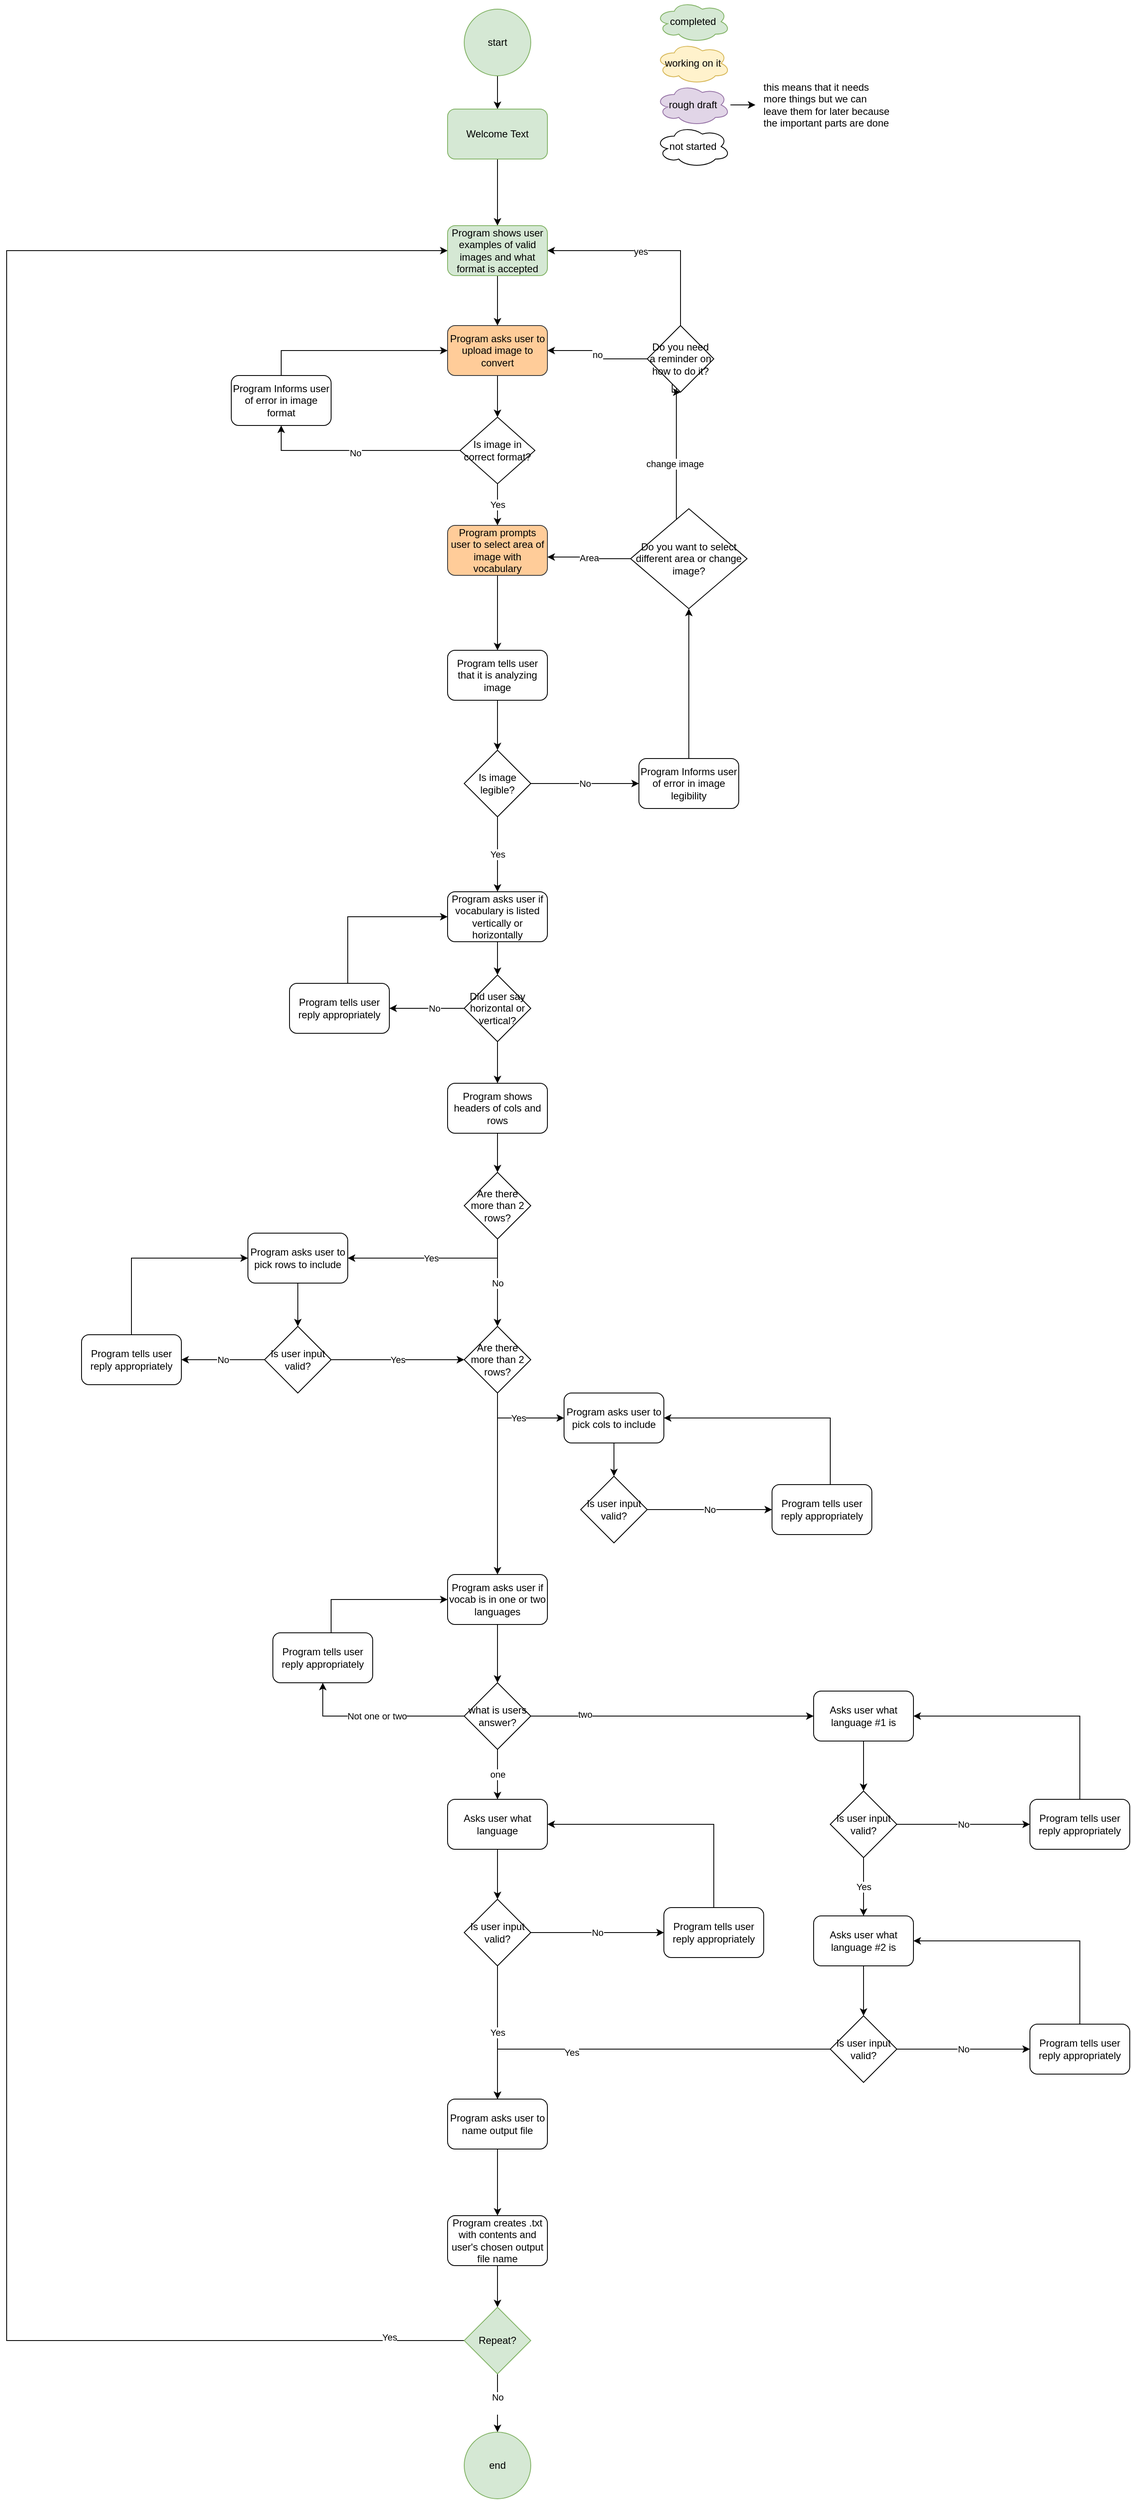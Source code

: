 <mxfile version="15.9.1" type="github">
  <diagram id="_37h1flMU-dZSMcLrL18" name="Page-1">
    <mxGraphModel dx="734" dy="1784" grid="1" gridSize="10" guides="1" tooltips="1" connect="1" arrows="1" fold="1" page="1" pageScale="1" pageWidth="850" pageHeight="1100" math="0" shadow="0">
      <root>
        <mxCell id="0" />
        <mxCell id="1" parent="0" />
        <mxCell id="EfqrjUmPXuVLgtNHu1Gg-5" style="edgeStyle=orthogonalEdgeStyle;rounded=0;orthogonalLoop=1;jettySize=auto;html=1;" parent="1" source="AcAOfwUoswfajYFOXejZ-1" target="EfqrjUmPXuVLgtNHu1Gg-1" edge="1">
          <mxGeometry relative="1" as="geometry" />
        </mxCell>
        <mxCell id="AcAOfwUoswfajYFOXejZ-1" value="start" style="ellipse;whiteSpace=wrap;html=1;aspect=fixed;fillColor=#d5e8d4;strokeColor=#82b366;" parent="1" vertex="1">
          <mxGeometry x="760" y="-1000" width="80" height="80" as="geometry" />
        </mxCell>
        <mxCell id="EfqrjUmPXuVLgtNHu1Gg-25" style="edgeStyle=orthogonalEdgeStyle;rounded=0;orthogonalLoop=1;jettySize=auto;html=1;" parent="1" source="EfqrjUmPXuVLgtNHu1Gg-1" target="EfqrjUmPXuVLgtNHu1Gg-24" edge="1">
          <mxGeometry relative="1" as="geometry" />
        </mxCell>
        <mxCell id="EfqrjUmPXuVLgtNHu1Gg-1" value="Welcome Text" style="rounded=1;whiteSpace=wrap;html=1;fillColor=#d5e8d4;strokeColor=#82b366;" parent="1" vertex="1">
          <mxGeometry x="740" y="-880" width="120" height="60" as="geometry" />
        </mxCell>
        <mxCell id="EfqrjUmPXuVLgtNHu1Gg-7" style="edgeStyle=orthogonalEdgeStyle;rounded=0;orthogonalLoop=1;jettySize=auto;html=1;" parent="1" source="EfqrjUmPXuVLgtNHu1Gg-2" target="EfqrjUmPXuVLgtNHu1Gg-4" edge="1">
          <mxGeometry relative="1" as="geometry" />
        </mxCell>
        <mxCell id="EfqrjUmPXuVLgtNHu1Gg-2" value="Program asks user to upload image to convert" style="rounded=1;whiteSpace=wrap;html=1;fillColor=#ffcc99;strokeColor=#36393d;" parent="1" vertex="1">
          <mxGeometry x="740" y="-620" width="120" height="60" as="geometry" />
        </mxCell>
        <mxCell id="EfqrjUmPXuVLgtNHu1Gg-10" style="edgeStyle=orthogonalEdgeStyle;rounded=0;orthogonalLoop=1;jettySize=auto;html=1;entryX=0.5;entryY=1;entryDx=0;entryDy=0;" parent="1" source="EfqrjUmPXuVLgtNHu1Gg-4" target="EfqrjUmPXuVLgtNHu1Gg-9" edge="1">
          <mxGeometry relative="1" as="geometry" />
        </mxCell>
        <mxCell id="EfqrjUmPXuVLgtNHu1Gg-12" value="&lt;div&gt;No&lt;/div&gt;" style="edgeLabel;html=1;align=center;verticalAlign=middle;resizable=0;points=[];" parent="EfqrjUmPXuVLgtNHu1Gg-10" vertex="1" connectable="0">
          <mxGeometry x="0.033" y="3" relative="1" as="geometry">
            <mxPoint as="offset" />
          </mxGeometry>
        </mxCell>
        <mxCell id="EfqrjUmPXuVLgtNHu1Gg-36" value="Yes" style="edgeStyle=orthogonalEdgeStyle;rounded=0;orthogonalLoop=1;jettySize=auto;html=1;entryX=0.5;entryY=0;entryDx=0;entryDy=0;" parent="1" source="EfqrjUmPXuVLgtNHu1Gg-4" target="EfqrjUmPXuVLgtNHu1Gg-35" edge="1">
          <mxGeometry relative="1" as="geometry" />
        </mxCell>
        <mxCell id="EfqrjUmPXuVLgtNHu1Gg-4" value="Is image in correct format?" style="rhombus;whiteSpace=wrap;html=1;" parent="1" vertex="1">
          <mxGeometry x="755" y="-510" width="90" height="80" as="geometry" />
        </mxCell>
        <mxCell id="EfqrjUmPXuVLgtNHu1Gg-11" style="edgeStyle=orthogonalEdgeStyle;rounded=0;orthogonalLoop=1;jettySize=auto;html=1;" parent="1" source="EfqrjUmPXuVLgtNHu1Gg-9" target="EfqrjUmPXuVLgtNHu1Gg-2" edge="1">
          <mxGeometry relative="1" as="geometry">
            <Array as="points">
              <mxPoint x="540" y="-590" />
            </Array>
          </mxGeometry>
        </mxCell>
        <mxCell id="EfqrjUmPXuVLgtNHu1Gg-9" value="Program Informs user of error in image format" style="rounded=1;whiteSpace=wrap;html=1;" parent="1" vertex="1">
          <mxGeometry x="480" y="-560" width="120" height="60" as="geometry" />
        </mxCell>
        <mxCell id="EfqrjUmPXuVLgtNHu1Gg-17" style="edgeStyle=orthogonalEdgeStyle;rounded=0;orthogonalLoop=1;jettySize=auto;html=1;" parent="1" source="EfqrjUmPXuVLgtNHu1Gg-14" target="EfqrjUmPXuVLgtNHu1Gg-15" edge="1">
          <mxGeometry relative="1" as="geometry" />
        </mxCell>
        <mxCell id="EfqrjUmPXuVLgtNHu1Gg-14" value="Program tells user that it is analyzing image" style="rounded=1;whiteSpace=wrap;html=1;" parent="1" vertex="1">
          <mxGeometry x="740" y="-230" width="120" height="60" as="geometry" />
        </mxCell>
        <mxCell id="EfqrjUmPXuVLgtNHu1Gg-20" value="No" style="edgeStyle=orthogonalEdgeStyle;rounded=0;orthogonalLoop=1;jettySize=auto;html=1;entryX=0;entryY=0.5;entryDx=0;entryDy=0;" parent="1" source="EfqrjUmPXuVLgtNHu1Gg-15" target="EfqrjUmPXuVLgtNHu1Gg-19" edge="1">
          <mxGeometry relative="1" as="geometry" />
        </mxCell>
        <mxCell id="EfqrjUmPXuVLgtNHu1Gg-44" value="Yes" style="edgeStyle=orthogonalEdgeStyle;rounded=0;orthogonalLoop=1;jettySize=auto;html=1;" parent="1" source="EfqrjUmPXuVLgtNHu1Gg-15" target="EfqrjUmPXuVLgtNHu1Gg-22" edge="1">
          <mxGeometry relative="1" as="geometry" />
        </mxCell>
        <mxCell id="EfqrjUmPXuVLgtNHu1Gg-15" value="Is image legible?" style="rhombus;whiteSpace=wrap;html=1;" parent="1" vertex="1">
          <mxGeometry x="760" y="-110" width="80" height="80" as="geometry" />
        </mxCell>
        <mxCell id="EfqrjUmPXuVLgtNHu1Gg-41" style="edgeStyle=orthogonalEdgeStyle;rounded=0;orthogonalLoop=1;jettySize=auto;html=1;entryX=0.5;entryY=1;entryDx=0;entryDy=0;" parent="1" source="EfqrjUmPXuVLgtNHu1Gg-19" target="EfqrjUmPXuVLgtNHu1Gg-39" edge="1">
          <mxGeometry relative="1" as="geometry" />
        </mxCell>
        <mxCell id="EfqrjUmPXuVLgtNHu1Gg-19" value="Program Informs user of error in image legibility" style="rounded=1;whiteSpace=wrap;html=1;" parent="1" vertex="1">
          <mxGeometry x="970" y="-100" width="120" height="60" as="geometry" />
        </mxCell>
        <mxCell id="EfqrjUmPXuVLgtNHu1Gg-33" style="edgeStyle=orthogonalEdgeStyle;rounded=0;orthogonalLoop=1;jettySize=auto;html=1;" parent="1" source="EfqrjUmPXuVLgtNHu1Gg-22" target="EfqrjUmPXuVLgtNHu1Gg-27" edge="1">
          <mxGeometry relative="1" as="geometry" />
        </mxCell>
        <mxCell id="EfqrjUmPXuVLgtNHu1Gg-22" value="Program asks user if vocabulary is listed vertically or horizontally" style="rounded=1;whiteSpace=wrap;html=1;" parent="1" vertex="1">
          <mxGeometry x="740" y="60" width="120" height="60" as="geometry" />
        </mxCell>
        <mxCell id="EfqrjUmPXuVLgtNHu1Gg-26" style="edgeStyle=orthogonalEdgeStyle;rounded=0;orthogonalLoop=1;jettySize=auto;html=1;" parent="1" source="EfqrjUmPXuVLgtNHu1Gg-24" target="EfqrjUmPXuVLgtNHu1Gg-2" edge="1">
          <mxGeometry relative="1" as="geometry" />
        </mxCell>
        <mxCell id="EfqrjUmPXuVLgtNHu1Gg-24" value="Program shows user examples of valid images and what format is accepted" style="rounded=1;whiteSpace=wrap;html=1;fillColor=#d5e8d4;strokeColor=#82b366;" parent="1" vertex="1">
          <mxGeometry x="740" y="-740" width="120" height="60" as="geometry" />
        </mxCell>
        <mxCell id="EfqrjUmPXuVLgtNHu1Gg-30" style="edgeStyle=orthogonalEdgeStyle;rounded=0;orthogonalLoop=1;jettySize=auto;html=1;" parent="1" source="EfqrjUmPXuVLgtNHu1Gg-27" target="EfqrjUmPXuVLgtNHu1Gg-29" edge="1">
          <mxGeometry relative="1" as="geometry" />
        </mxCell>
        <mxCell id="EfqrjUmPXuVLgtNHu1Gg-31" value="No" style="edgeLabel;html=1;align=center;verticalAlign=middle;resizable=0;points=[];" parent="EfqrjUmPXuVLgtNHu1Gg-30" vertex="1" connectable="0">
          <mxGeometry x="-0.2" relative="1" as="geometry">
            <mxPoint as="offset" />
          </mxGeometry>
        </mxCell>
        <mxCell id="EfqrjUmPXuVLgtNHu1Gg-46" style="edgeStyle=orthogonalEdgeStyle;rounded=0;orthogonalLoop=1;jettySize=auto;html=1;" parent="1" source="EfqrjUmPXuVLgtNHu1Gg-27" target="EfqrjUmPXuVLgtNHu1Gg-45" edge="1">
          <mxGeometry relative="1" as="geometry" />
        </mxCell>
        <mxCell id="EfqrjUmPXuVLgtNHu1Gg-27" value="Did user say horizontal or vertical?" style="rhombus;whiteSpace=wrap;html=1;" parent="1" vertex="1">
          <mxGeometry x="760" y="160" width="80" height="80" as="geometry" />
        </mxCell>
        <mxCell id="EfqrjUmPXuVLgtNHu1Gg-32" style="edgeStyle=orthogonalEdgeStyle;rounded=0;orthogonalLoop=1;jettySize=auto;html=1;entryX=0;entryY=0.5;entryDx=0;entryDy=0;" parent="1" source="EfqrjUmPXuVLgtNHu1Gg-29" target="EfqrjUmPXuVLgtNHu1Gg-22" edge="1">
          <mxGeometry relative="1" as="geometry">
            <Array as="points">
              <mxPoint x="620" y="90" />
            </Array>
          </mxGeometry>
        </mxCell>
        <mxCell id="EfqrjUmPXuVLgtNHu1Gg-29" value="Program tells user reply appropriately" style="rounded=1;whiteSpace=wrap;html=1;" parent="1" vertex="1">
          <mxGeometry x="550" y="170" width="120" height="60" as="geometry" />
        </mxCell>
        <mxCell id="EfqrjUmPXuVLgtNHu1Gg-37" style="edgeStyle=orthogonalEdgeStyle;rounded=0;orthogonalLoop=1;jettySize=auto;html=1;" parent="1" source="EfqrjUmPXuVLgtNHu1Gg-35" target="EfqrjUmPXuVLgtNHu1Gg-14" edge="1">
          <mxGeometry relative="1" as="geometry" />
        </mxCell>
        <mxCell id="EfqrjUmPXuVLgtNHu1Gg-35" value="Program prompts user to select area of image with vocabulary" style="rounded=1;whiteSpace=wrap;html=1;fillColor=#ffcc99;strokeColor=#36393d;" parent="1" vertex="1">
          <mxGeometry x="740" y="-380" width="120" height="60" as="geometry" />
        </mxCell>
        <mxCell id="EfqrjUmPXuVLgtNHu1Gg-40" value="Area" style="edgeStyle=orthogonalEdgeStyle;rounded=0;orthogonalLoop=1;jettySize=auto;html=1;entryX=1;entryY=0.633;entryDx=0;entryDy=0;entryPerimeter=0;" parent="1" source="EfqrjUmPXuVLgtNHu1Gg-39" target="EfqrjUmPXuVLgtNHu1Gg-35" edge="1">
          <mxGeometry relative="1" as="geometry" />
        </mxCell>
        <mxCell id="EfqrjUmPXuVLgtNHu1Gg-42" style="edgeStyle=orthogonalEdgeStyle;rounded=0;orthogonalLoop=1;jettySize=auto;html=1;entryX=0.5;entryY=1;entryDx=0;entryDy=0;entryPerimeter=0;" parent="1" source="EfqrjUmPXuVLgtNHu1Gg-39" target="EgT-OWA5RfUNZRpTD45B-2" edge="1">
          <mxGeometry relative="1" as="geometry">
            <Array as="points">
              <mxPoint x="1015" y="-590" />
              <mxPoint x="1010" y="-590" />
            </Array>
            <mxPoint x="1015" y="-610" as="targetPoint" />
          </mxGeometry>
        </mxCell>
        <mxCell id="EfqrjUmPXuVLgtNHu1Gg-43" value="change image" style="edgeLabel;html=1;align=center;verticalAlign=middle;resizable=0;points=[];" parent="EfqrjUmPXuVLgtNHu1Gg-42" vertex="1" connectable="0">
          <mxGeometry x="0.113" y="2" relative="1" as="geometry">
            <mxPoint y="82" as="offset" />
          </mxGeometry>
        </mxCell>
        <mxCell id="EfqrjUmPXuVLgtNHu1Gg-39" value="Do you want to select different area or change image?" style="rhombus;whiteSpace=wrap;html=1;" parent="1" vertex="1">
          <mxGeometry x="960" y="-400" width="140" height="120" as="geometry" />
        </mxCell>
        <mxCell id="EfqrjUmPXuVLgtNHu1Gg-64" style="edgeStyle=orthogonalEdgeStyle;rounded=0;orthogonalLoop=1;jettySize=auto;html=1;" parent="1" source="EfqrjUmPXuVLgtNHu1Gg-45" target="EfqrjUmPXuVLgtNHu1Gg-62" edge="1">
          <mxGeometry relative="1" as="geometry" />
        </mxCell>
        <mxCell id="EfqrjUmPXuVLgtNHu1Gg-45" value="Program shows headers of cols and rows" style="rounded=1;whiteSpace=wrap;html=1;" parent="1" vertex="1">
          <mxGeometry x="740" y="290" width="120" height="60" as="geometry" />
        </mxCell>
        <mxCell id="EfqrjUmPXuVLgtNHu1Gg-58" style="edgeStyle=orthogonalEdgeStyle;rounded=0;orthogonalLoop=1;jettySize=auto;html=1;" parent="1" source="EfqrjUmPXuVLgtNHu1Gg-47" target="EfqrjUmPXuVLgtNHu1Gg-48" edge="1">
          <mxGeometry relative="1" as="geometry" />
        </mxCell>
        <mxCell id="EfqrjUmPXuVLgtNHu1Gg-47" value="Program asks user to pick rows to include" style="rounded=1;whiteSpace=wrap;html=1;" parent="1" vertex="1">
          <mxGeometry x="500" y="470" width="120" height="60" as="geometry" />
        </mxCell>
        <mxCell id="EfqrjUmPXuVLgtNHu1Gg-50" value="No" style="edgeStyle=orthogonalEdgeStyle;rounded=0;orthogonalLoop=1;jettySize=auto;html=1;" parent="1" source="EfqrjUmPXuVLgtNHu1Gg-48" target="EfqrjUmPXuVLgtNHu1Gg-49" edge="1">
          <mxGeometry relative="1" as="geometry" />
        </mxCell>
        <mxCell id="EfqrjUmPXuVLgtNHu1Gg-67" value="Yes" style="edgeStyle=orthogonalEdgeStyle;rounded=0;orthogonalLoop=1;jettySize=auto;html=1;entryX=0;entryY=0.5;entryDx=0;entryDy=0;" parent="1" source="EfqrjUmPXuVLgtNHu1Gg-48" target="EfqrjUmPXuVLgtNHu1Gg-66" edge="1">
          <mxGeometry relative="1" as="geometry">
            <mxPoint x="740" y="582.0" as="targetPoint" />
            <Array as="points">
              <mxPoint x="750" y="622" />
              <mxPoint x="750" y="622" />
            </Array>
          </mxGeometry>
        </mxCell>
        <mxCell id="EfqrjUmPXuVLgtNHu1Gg-48" value="Is user input valid?" style="rhombus;whiteSpace=wrap;html=1;" parent="1" vertex="1">
          <mxGeometry x="520" y="582" width="80" height="80" as="geometry" />
        </mxCell>
        <mxCell id="EfqrjUmPXuVLgtNHu1Gg-51" style="edgeStyle=orthogonalEdgeStyle;rounded=0;orthogonalLoop=1;jettySize=auto;html=1;entryX=0;entryY=0.5;entryDx=0;entryDy=0;" parent="1" source="EfqrjUmPXuVLgtNHu1Gg-49" target="EfqrjUmPXuVLgtNHu1Gg-47" edge="1">
          <mxGeometry relative="1" as="geometry">
            <Array as="points">
              <mxPoint x="360" y="500" />
            </Array>
          </mxGeometry>
        </mxCell>
        <mxCell id="EfqrjUmPXuVLgtNHu1Gg-49" value="Program tells user reply appropriately" style="rounded=1;whiteSpace=wrap;html=1;" parent="1" vertex="1">
          <mxGeometry x="300" y="592" width="120" height="60" as="geometry" />
        </mxCell>
        <mxCell id="EfqrjUmPXuVLgtNHu1Gg-61" style="edgeStyle=orthogonalEdgeStyle;rounded=0;orthogonalLoop=1;jettySize=auto;html=1;" parent="1" source="EfqrjUmPXuVLgtNHu1Gg-53" target="EfqrjUmPXuVLgtNHu1Gg-55" edge="1">
          <mxGeometry relative="1" as="geometry" />
        </mxCell>
        <mxCell id="EfqrjUmPXuVLgtNHu1Gg-53" value="Program asks user to pick cols to include" style="rounded=1;whiteSpace=wrap;html=1;" parent="1" vertex="1">
          <mxGeometry x="880" y="662" width="120" height="60" as="geometry" />
        </mxCell>
        <mxCell id="EfqrjUmPXuVLgtNHu1Gg-54" value="No" style="edgeStyle=orthogonalEdgeStyle;rounded=0;orthogonalLoop=1;jettySize=auto;html=1;" parent="1" source="EfqrjUmPXuVLgtNHu1Gg-55" target="EfqrjUmPXuVLgtNHu1Gg-57" edge="1">
          <mxGeometry relative="1" as="geometry" />
        </mxCell>
        <mxCell id="EfqrjUmPXuVLgtNHu1Gg-55" value="Is user input valid?" style="rhombus;whiteSpace=wrap;html=1;" parent="1" vertex="1">
          <mxGeometry x="900" y="762" width="80" height="80" as="geometry" />
        </mxCell>
        <mxCell id="EfqrjUmPXuVLgtNHu1Gg-69" style="edgeStyle=orthogonalEdgeStyle;rounded=0;orthogonalLoop=1;jettySize=auto;html=1;entryX=1;entryY=0.5;entryDx=0;entryDy=0;" parent="1" source="EfqrjUmPXuVLgtNHu1Gg-57" target="EfqrjUmPXuVLgtNHu1Gg-53" edge="1">
          <mxGeometry relative="1" as="geometry">
            <Array as="points">
              <mxPoint x="1200" y="692" />
            </Array>
          </mxGeometry>
        </mxCell>
        <mxCell id="EfqrjUmPXuVLgtNHu1Gg-57" value="Program tells user reply appropriately" style="rounded=1;whiteSpace=wrap;html=1;" parent="1" vertex="1">
          <mxGeometry x="1130" y="772" width="120" height="60" as="geometry" />
        </mxCell>
        <mxCell id="EfqrjUmPXuVLgtNHu1Gg-65" value="Yes" style="edgeStyle=orthogonalEdgeStyle;rounded=0;orthogonalLoop=1;jettySize=auto;html=1;entryX=1;entryY=0.5;entryDx=0;entryDy=0;" parent="1" target="EfqrjUmPXuVLgtNHu1Gg-47" edge="1">
          <mxGeometry relative="1" as="geometry">
            <mxPoint x="800" y="480" as="sourcePoint" />
            <Array as="points">
              <mxPoint x="800" y="500" />
            </Array>
          </mxGeometry>
        </mxCell>
        <mxCell id="EfqrjUmPXuVLgtNHu1Gg-68" value="No" style="edgeStyle=orthogonalEdgeStyle;rounded=0;orthogonalLoop=1;jettySize=auto;html=1;entryX=0.5;entryY=0;entryDx=0;entryDy=0;" parent="1" source="EfqrjUmPXuVLgtNHu1Gg-62" target="EfqrjUmPXuVLgtNHu1Gg-66" edge="1">
          <mxGeometry relative="1" as="geometry" />
        </mxCell>
        <mxCell id="EfqrjUmPXuVLgtNHu1Gg-62" value="Are there more than 2 rows?" style="rhombus;whiteSpace=wrap;html=1;" parent="1" vertex="1">
          <mxGeometry x="760" y="397" width="80" height="80" as="geometry" />
        </mxCell>
        <mxCell id="EfqrjUmPXuVLgtNHu1Gg-71" value="Yes" style="edgeStyle=orthogonalEdgeStyle;rounded=0;orthogonalLoop=1;jettySize=auto;html=1;entryX=0;entryY=0.5;entryDx=0;entryDy=0;" parent="1" source="EfqrjUmPXuVLgtNHu1Gg-66" target="EfqrjUmPXuVLgtNHu1Gg-53" edge="1">
          <mxGeometry relative="1" as="geometry">
            <Array as="points">
              <mxPoint x="800" y="692" />
            </Array>
          </mxGeometry>
        </mxCell>
        <mxCell id="EfqrjUmPXuVLgtNHu1Gg-73" style="edgeStyle=orthogonalEdgeStyle;rounded=0;orthogonalLoop=1;jettySize=auto;html=1;entryX=0.5;entryY=0;entryDx=0;entryDy=0;" parent="1" source="EfqrjUmPXuVLgtNHu1Gg-66" target="EfqrjUmPXuVLgtNHu1Gg-72" edge="1">
          <mxGeometry relative="1" as="geometry">
            <mxPoint x="820" y="860" as="targetPoint" />
          </mxGeometry>
        </mxCell>
        <mxCell id="EfqrjUmPXuVLgtNHu1Gg-66" value="Are there more than 2 rows?" style="rhombus;whiteSpace=wrap;html=1;" parent="1" vertex="1">
          <mxGeometry x="760" y="582" width="80" height="80" as="geometry" />
        </mxCell>
        <mxCell id="EfqrjUmPXuVLgtNHu1Gg-76" style="edgeStyle=orthogonalEdgeStyle;rounded=0;orthogonalLoop=1;jettySize=auto;html=1;" parent="1" source="EfqrjUmPXuVLgtNHu1Gg-72" target="EfqrjUmPXuVLgtNHu1Gg-75" edge="1">
          <mxGeometry relative="1" as="geometry" />
        </mxCell>
        <mxCell id="EfqrjUmPXuVLgtNHu1Gg-72" value="Program asks user if vocab is in one or two languages" style="rounded=1;whiteSpace=wrap;html=1;" parent="1" vertex="1">
          <mxGeometry x="740" y="880" width="120" height="60" as="geometry" />
        </mxCell>
        <mxCell id="EfqrjUmPXuVLgtNHu1Gg-77" value="Not one or two" style="edgeStyle=orthogonalEdgeStyle;rounded=0;orthogonalLoop=1;jettySize=auto;html=1;entryX=0.5;entryY=1;entryDx=0;entryDy=0;" parent="1" source="EfqrjUmPXuVLgtNHu1Gg-75" target="EfqrjUmPXuVLgtNHu1Gg-78" edge="1">
          <mxGeometry relative="1" as="geometry">
            <mxPoint x="580" y="1050" as="targetPoint" />
          </mxGeometry>
        </mxCell>
        <mxCell id="EfqrjUmPXuVLgtNHu1Gg-86" value="one" style="edgeStyle=orthogonalEdgeStyle;rounded=0;orthogonalLoop=1;jettySize=auto;html=1;" parent="1" source="EfqrjUmPXuVLgtNHu1Gg-75" target="EfqrjUmPXuVLgtNHu1Gg-80" edge="1">
          <mxGeometry relative="1" as="geometry" />
        </mxCell>
        <mxCell id="EfqrjUmPXuVLgtNHu1Gg-87" style="edgeStyle=orthogonalEdgeStyle;rounded=0;orthogonalLoop=1;jettySize=auto;html=1;entryX=0;entryY=0.5;entryDx=0;entryDy=0;" parent="1" source="EfqrjUmPXuVLgtNHu1Gg-75" target="EfqrjUmPXuVLgtNHu1Gg-89" edge="1">
          <mxGeometry relative="1" as="geometry">
            <mxPoint x="1150" y="1050" as="targetPoint" />
          </mxGeometry>
        </mxCell>
        <mxCell id="EfqrjUmPXuVLgtNHu1Gg-115" value="two" style="edgeLabel;html=1;align=center;verticalAlign=middle;resizable=0;points=[];" parent="EfqrjUmPXuVLgtNHu1Gg-87" vertex="1" connectable="0">
          <mxGeometry x="-0.619" y="2" relative="1" as="geometry">
            <mxPoint as="offset" />
          </mxGeometry>
        </mxCell>
        <mxCell id="EfqrjUmPXuVLgtNHu1Gg-75" value="what is users answer?" style="rhombus;whiteSpace=wrap;html=1;" parent="1" vertex="1">
          <mxGeometry x="760" y="1010" width="80" height="80" as="geometry" />
        </mxCell>
        <mxCell id="EfqrjUmPXuVLgtNHu1Gg-79" style="edgeStyle=orthogonalEdgeStyle;rounded=0;orthogonalLoop=1;jettySize=auto;html=1;entryX=0;entryY=0.5;entryDx=0;entryDy=0;" parent="1" source="EfqrjUmPXuVLgtNHu1Gg-78" target="EfqrjUmPXuVLgtNHu1Gg-72" edge="1">
          <mxGeometry relative="1" as="geometry">
            <Array as="points">
              <mxPoint x="600" y="910" />
            </Array>
          </mxGeometry>
        </mxCell>
        <mxCell id="EfqrjUmPXuVLgtNHu1Gg-78" value="Program tells user reply appropriately" style="rounded=1;whiteSpace=wrap;html=1;" parent="1" vertex="1">
          <mxGeometry x="530" y="950" width="120" height="60" as="geometry" />
        </mxCell>
        <mxCell id="EfqrjUmPXuVLgtNHu1Gg-83" style="edgeStyle=orthogonalEdgeStyle;rounded=0;orthogonalLoop=1;jettySize=auto;html=1;entryX=0.5;entryY=0;entryDx=0;entryDy=0;" parent="1" source="EfqrjUmPXuVLgtNHu1Gg-80" target="EfqrjUmPXuVLgtNHu1Gg-81" edge="1">
          <mxGeometry relative="1" as="geometry" />
        </mxCell>
        <mxCell id="EfqrjUmPXuVLgtNHu1Gg-80" value="Asks user what language" style="rounded=1;whiteSpace=wrap;html=1;" parent="1" vertex="1">
          <mxGeometry x="740" y="1150" width="120" height="60" as="geometry" />
        </mxCell>
        <mxCell id="EfqrjUmPXuVLgtNHu1Gg-84" value="No" style="edgeStyle=orthogonalEdgeStyle;rounded=0;orthogonalLoop=1;jettySize=auto;html=1;" parent="1" source="EfqrjUmPXuVLgtNHu1Gg-81" target="EfqrjUmPXuVLgtNHu1Gg-82" edge="1">
          <mxGeometry relative="1" as="geometry" />
        </mxCell>
        <mxCell id="EfqrjUmPXuVLgtNHu1Gg-103" value="Yes" style="edgeStyle=orthogonalEdgeStyle;rounded=0;orthogonalLoop=1;jettySize=auto;html=1;entryX=0.5;entryY=0;entryDx=0;entryDy=0;" parent="1" source="EfqrjUmPXuVLgtNHu1Gg-81" target="EfqrjUmPXuVLgtNHu1Gg-101" edge="1">
          <mxGeometry relative="1" as="geometry" />
        </mxCell>
        <mxCell id="EfqrjUmPXuVLgtNHu1Gg-81" value="Is user input valid?" style="rhombus;whiteSpace=wrap;html=1;" parent="1" vertex="1">
          <mxGeometry x="760" y="1270" width="80" height="80" as="geometry" />
        </mxCell>
        <mxCell id="EfqrjUmPXuVLgtNHu1Gg-85" style="edgeStyle=orthogonalEdgeStyle;rounded=0;orthogonalLoop=1;jettySize=auto;html=1;entryX=1;entryY=0.5;entryDx=0;entryDy=0;" parent="1" source="EfqrjUmPXuVLgtNHu1Gg-82" target="EfqrjUmPXuVLgtNHu1Gg-80" edge="1">
          <mxGeometry relative="1" as="geometry">
            <Array as="points">
              <mxPoint x="1060" y="1180" />
            </Array>
          </mxGeometry>
        </mxCell>
        <mxCell id="EfqrjUmPXuVLgtNHu1Gg-82" value="Program tells user reply appropriately" style="rounded=1;whiteSpace=wrap;html=1;" parent="1" vertex="1">
          <mxGeometry x="1000" y="1280" width="120" height="60" as="geometry" />
        </mxCell>
        <mxCell id="EfqrjUmPXuVLgtNHu1Gg-88" style="edgeStyle=orthogonalEdgeStyle;rounded=0;orthogonalLoop=1;jettySize=auto;html=1;entryX=0.5;entryY=0;entryDx=0;entryDy=0;" parent="1" source="EfqrjUmPXuVLgtNHu1Gg-89" target="EfqrjUmPXuVLgtNHu1Gg-91" edge="1">
          <mxGeometry relative="1" as="geometry" />
        </mxCell>
        <mxCell id="EfqrjUmPXuVLgtNHu1Gg-89" value="Asks user what language #1 is" style="rounded=1;whiteSpace=wrap;html=1;" parent="1" vertex="1">
          <mxGeometry x="1180" y="1020" width="120" height="60" as="geometry" />
        </mxCell>
        <mxCell id="EfqrjUmPXuVLgtNHu1Gg-90" value="No" style="edgeStyle=orthogonalEdgeStyle;rounded=0;orthogonalLoop=1;jettySize=auto;html=1;" parent="1" source="EfqrjUmPXuVLgtNHu1Gg-91" target="EfqrjUmPXuVLgtNHu1Gg-93" edge="1">
          <mxGeometry relative="1" as="geometry" />
        </mxCell>
        <mxCell id="EfqrjUmPXuVLgtNHu1Gg-100" value="Yes" style="edgeStyle=orthogonalEdgeStyle;rounded=0;orthogonalLoop=1;jettySize=auto;html=1;" parent="1" source="EfqrjUmPXuVLgtNHu1Gg-91" target="EfqrjUmPXuVLgtNHu1Gg-95" edge="1">
          <mxGeometry relative="1" as="geometry" />
        </mxCell>
        <mxCell id="EfqrjUmPXuVLgtNHu1Gg-91" value="Is user input valid?" style="rhombus;whiteSpace=wrap;html=1;" parent="1" vertex="1">
          <mxGeometry x="1200" y="1140" width="80" height="80" as="geometry" />
        </mxCell>
        <mxCell id="EfqrjUmPXuVLgtNHu1Gg-92" style="edgeStyle=orthogonalEdgeStyle;rounded=0;orthogonalLoop=1;jettySize=auto;html=1;entryX=1;entryY=0.5;entryDx=0;entryDy=0;" parent="1" source="EfqrjUmPXuVLgtNHu1Gg-93" target="EfqrjUmPXuVLgtNHu1Gg-89" edge="1">
          <mxGeometry relative="1" as="geometry">
            <Array as="points">
              <mxPoint x="1500" y="1050" />
            </Array>
          </mxGeometry>
        </mxCell>
        <mxCell id="EfqrjUmPXuVLgtNHu1Gg-93" value="Program tells user reply appropriately" style="rounded=1;whiteSpace=wrap;html=1;" parent="1" vertex="1">
          <mxGeometry x="1440" y="1150" width="120" height="60" as="geometry" />
        </mxCell>
        <mxCell id="EfqrjUmPXuVLgtNHu1Gg-94" style="edgeStyle=orthogonalEdgeStyle;rounded=0;orthogonalLoop=1;jettySize=auto;html=1;entryX=0.5;entryY=0;entryDx=0;entryDy=0;" parent="1" source="EfqrjUmPXuVLgtNHu1Gg-95" target="EfqrjUmPXuVLgtNHu1Gg-97" edge="1">
          <mxGeometry relative="1" as="geometry" />
        </mxCell>
        <mxCell id="EfqrjUmPXuVLgtNHu1Gg-95" value="Asks user what language #2 is" style="rounded=1;whiteSpace=wrap;html=1;" parent="1" vertex="1">
          <mxGeometry x="1180" y="1290" width="120" height="60" as="geometry" />
        </mxCell>
        <mxCell id="EfqrjUmPXuVLgtNHu1Gg-96" value="No" style="edgeStyle=orthogonalEdgeStyle;rounded=0;orthogonalLoop=1;jettySize=auto;html=1;" parent="1" source="EfqrjUmPXuVLgtNHu1Gg-97" target="EfqrjUmPXuVLgtNHu1Gg-99" edge="1">
          <mxGeometry relative="1" as="geometry" />
        </mxCell>
        <mxCell id="EfqrjUmPXuVLgtNHu1Gg-102" style="edgeStyle=orthogonalEdgeStyle;rounded=0;orthogonalLoop=1;jettySize=auto;html=1;" parent="1" source="EfqrjUmPXuVLgtNHu1Gg-97" target="EfqrjUmPXuVLgtNHu1Gg-101" edge="1">
          <mxGeometry relative="1" as="geometry" />
        </mxCell>
        <mxCell id="EfqrjUmPXuVLgtNHu1Gg-104" value="Yes" style="edgeLabel;html=1;align=center;verticalAlign=middle;resizable=0;points=[];" parent="EfqrjUmPXuVLgtNHu1Gg-102" vertex="1" connectable="0">
          <mxGeometry x="0.358" y="4" relative="1" as="geometry">
            <mxPoint x="1" as="offset" />
          </mxGeometry>
        </mxCell>
        <mxCell id="EfqrjUmPXuVLgtNHu1Gg-97" value="Is user input valid?" style="rhombus;whiteSpace=wrap;html=1;" parent="1" vertex="1">
          <mxGeometry x="1200" y="1410" width="80" height="80" as="geometry" />
        </mxCell>
        <mxCell id="EfqrjUmPXuVLgtNHu1Gg-98" style="edgeStyle=orthogonalEdgeStyle;rounded=0;orthogonalLoop=1;jettySize=auto;html=1;entryX=1;entryY=0.5;entryDx=0;entryDy=0;" parent="1" source="EfqrjUmPXuVLgtNHu1Gg-99" target="EfqrjUmPXuVLgtNHu1Gg-95" edge="1">
          <mxGeometry relative="1" as="geometry">
            <Array as="points">
              <mxPoint x="1500" y="1320" />
            </Array>
          </mxGeometry>
        </mxCell>
        <mxCell id="EfqrjUmPXuVLgtNHu1Gg-99" value="Program tells user reply appropriately" style="rounded=1;whiteSpace=wrap;html=1;" parent="1" vertex="1">
          <mxGeometry x="1440" y="1420" width="120" height="60" as="geometry" />
        </mxCell>
        <mxCell id="EfqrjUmPXuVLgtNHu1Gg-106" style="edgeStyle=orthogonalEdgeStyle;rounded=0;orthogonalLoop=1;jettySize=auto;html=1;" parent="1" source="EfqrjUmPXuVLgtNHu1Gg-101" target="EfqrjUmPXuVLgtNHu1Gg-105" edge="1">
          <mxGeometry relative="1" as="geometry" />
        </mxCell>
        <mxCell id="EfqrjUmPXuVLgtNHu1Gg-101" value="Program asks user to name output file" style="rounded=1;whiteSpace=wrap;html=1;" parent="1" vertex="1">
          <mxGeometry x="740" y="1510" width="120" height="60" as="geometry" />
        </mxCell>
        <mxCell id="EfqrjUmPXuVLgtNHu1Gg-110" style="edgeStyle=orthogonalEdgeStyle;rounded=0;orthogonalLoop=1;jettySize=auto;html=1;" parent="1" source="EfqrjUmPXuVLgtNHu1Gg-105" target="EfqrjUmPXuVLgtNHu1Gg-109" edge="1">
          <mxGeometry relative="1" as="geometry" />
        </mxCell>
        <mxCell id="EfqrjUmPXuVLgtNHu1Gg-105" value="Program creates .txt with contents and user&#39;s chosen output file name" style="rounded=1;whiteSpace=wrap;html=1;" parent="1" vertex="1">
          <mxGeometry x="740" y="1650" width="120" height="60" as="geometry" />
        </mxCell>
        <mxCell id="EfqrjUmPXuVLgtNHu1Gg-112" value="&lt;div&gt;No&lt;/div&gt;&lt;div&gt;&lt;br&gt;&lt;/div&gt;" style="edgeStyle=orthogonalEdgeStyle;rounded=0;orthogonalLoop=1;jettySize=auto;html=1;" parent="1" source="EfqrjUmPXuVLgtNHu1Gg-109" target="EfqrjUmPXuVLgtNHu1Gg-111" edge="1">
          <mxGeometry relative="1" as="geometry" />
        </mxCell>
        <mxCell id="EfqrjUmPXuVLgtNHu1Gg-113" style="edgeStyle=orthogonalEdgeStyle;rounded=0;orthogonalLoop=1;jettySize=auto;html=1;" parent="1" source="EfqrjUmPXuVLgtNHu1Gg-109" edge="1">
          <mxGeometry relative="1" as="geometry">
            <mxPoint x="740" y="-710" as="targetPoint" />
            <Array as="points">
              <mxPoint x="210" y="1800" />
              <mxPoint x="210" y="-710" />
            </Array>
          </mxGeometry>
        </mxCell>
        <mxCell id="EfqrjUmPXuVLgtNHu1Gg-114" value="Yes" style="edgeLabel;html=1;align=center;verticalAlign=middle;resizable=0;points=[];" parent="EfqrjUmPXuVLgtNHu1Gg-113" vertex="1" connectable="0">
          <mxGeometry x="-0.95" y="-4" relative="1" as="geometry">
            <mxPoint as="offset" />
          </mxGeometry>
        </mxCell>
        <mxCell id="EfqrjUmPXuVLgtNHu1Gg-109" value="Repeat?" style="rhombus;whiteSpace=wrap;html=1;fillColor=#d5e8d4;strokeColor=#82b366;" parent="1" vertex="1">
          <mxGeometry x="760" y="1760" width="80" height="80" as="geometry" />
        </mxCell>
        <mxCell id="EfqrjUmPXuVLgtNHu1Gg-111" value="end" style="ellipse;whiteSpace=wrap;html=1;aspect=fixed;fillColor=#d5e8d4;strokeColor=#82b366;" parent="1" vertex="1">
          <mxGeometry x="760" y="1910" width="80" height="80" as="geometry" />
        </mxCell>
        <mxCell id="EgT-OWA5RfUNZRpTD45B-3" value="no" style="edgeStyle=orthogonalEdgeStyle;rounded=0;orthogonalLoop=1;jettySize=auto;html=1;entryX=1;entryY=0.5;entryDx=0;entryDy=0;" parent="1" source="EgT-OWA5RfUNZRpTD45B-2" target="EfqrjUmPXuVLgtNHu1Gg-2" edge="1">
          <mxGeometry relative="1" as="geometry">
            <mxPoint x="870" y="-580" as="targetPoint" />
          </mxGeometry>
        </mxCell>
        <mxCell id="EgT-OWA5RfUNZRpTD45B-4" style="edgeStyle=orthogonalEdgeStyle;rounded=0;orthogonalLoop=1;jettySize=auto;html=1;entryX=1;entryY=0.5;entryDx=0;entryDy=0;" parent="1" source="EgT-OWA5RfUNZRpTD45B-2" target="EfqrjUmPXuVLgtNHu1Gg-24" edge="1">
          <mxGeometry relative="1" as="geometry">
            <Array as="points">
              <mxPoint x="1020" y="-710" />
            </Array>
          </mxGeometry>
        </mxCell>
        <mxCell id="EgT-OWA5RfUNZRpTD45B-5" value="yes" style="edgeLabel;html=1;align=center;verticalAlign=middle;resizable=0;points=[];" parent="EgT-OWA5RfUNZRpTD45B-4" vertex="1" connectable="0">
          <mxGeometry x="0.104" y="1" relative="1" as="geometry">
            <mxPoint as="offset" />
          </mxGeometry>
        </mxCell>
        <mxCell id="EgT-OWA5RfUNZRpTD45B-2" value="Do you need a reminder on how to do it?" style="rhombus;whiteSpace=wrap;html=1;" parent="1" vertex="1">
          <mxGeometry x="980" y="-620" width="80" height="80" as="geometry" />
        </mxCell>
        <mxCell id="EgT-OWA5RfUNZRpTD45B-6" value="completed" style="ellipse;shape=cloud;whiteSpace=wrap;html=1;fillColor=#d5e8d4;strokeColor=#82b366;" parent="1" vertex="1">
          <mxGeometry x="990" y="-1010" width="90" height="50" as="geometry" />
        </mxCell>
        <mxCell id="EgT-OWA5RfUNZRpTD45B-8" value="working on it" style="ellipse;shape=cloud;whiteSpace=wrap;html=1;fillColor=#fff2cc;strokeColor=#d6b656;" parent="1" vertex="1">
          <mxGeometry x="990" y="-960" width="90" height="50" as="geometry" />
        </mxCell>
        <mxCell id="EgT-OWA5RfUNZRpTD45B-13" style="edgeStyle=orthogonalEdgeStyle;rounded=0;orthogonalLoop=1;jettySize=auto;html=1;" parent="1" source="EgT-OWA5RfUNZRpTD45B-10" edge="1">
          <mxGeometry relative="1" as="geometry">
            <mxPoint x="1110" y="-885" as="targetPoint" />
          </mxGeometry>
        </mxCell>
        <mxCell id="EgT-OWA5RfUNZRpTD45B-10" value="rough draft" style="ellipse;shape=cloud;whiteSpace=wrap;html=1;fillColor=#e1d5e7;strokeColor=#9673a6;" parent="1" vertex="1">
          <mxGeometry x="990" y="-910" width="90" height="50" as="geometry" />
        </mxCell>
        <mxCell id="EgT-OWA5RfUNZRpTD45B-12" value="not started" style="ellipse;shape=cloud;whiteSpace=wrap;html=1;" parent="1" vertex="1">
          <mxGeometry x="990" y="-860" width="90" height="50" as="geometry" />
        </mxCell>
        <mxCell id="EgT-OWA5RfUNZRpTD45B-15" value="&lt;div align=&quot;left&quot;&gt;this means that it needs&lt;/div&gt;&lt;div align=&quot;left&quot;&gt; more things but we can &lt;br&gt;&lt;/div&gt;&lt;div align=&quot;left&quot;&gt;leave them for later because&lt;/div&gt;&lt;div align=&quot;left&quot;&gt; the important parts are done&lt;/div&gt;" style="text;html=1;align=center;verticalAlign=middle;resizable=0;points=[];autosize=1;strokeColor=none;fillColor=none;" parent="1" vertex="1">
          <mxGeometry x="1110" y="-915" width="170" height="60" as="geometry" />
        </mxCell>
      </root>
    </mxGraphModel>
  </diagram>
</mxfile>
